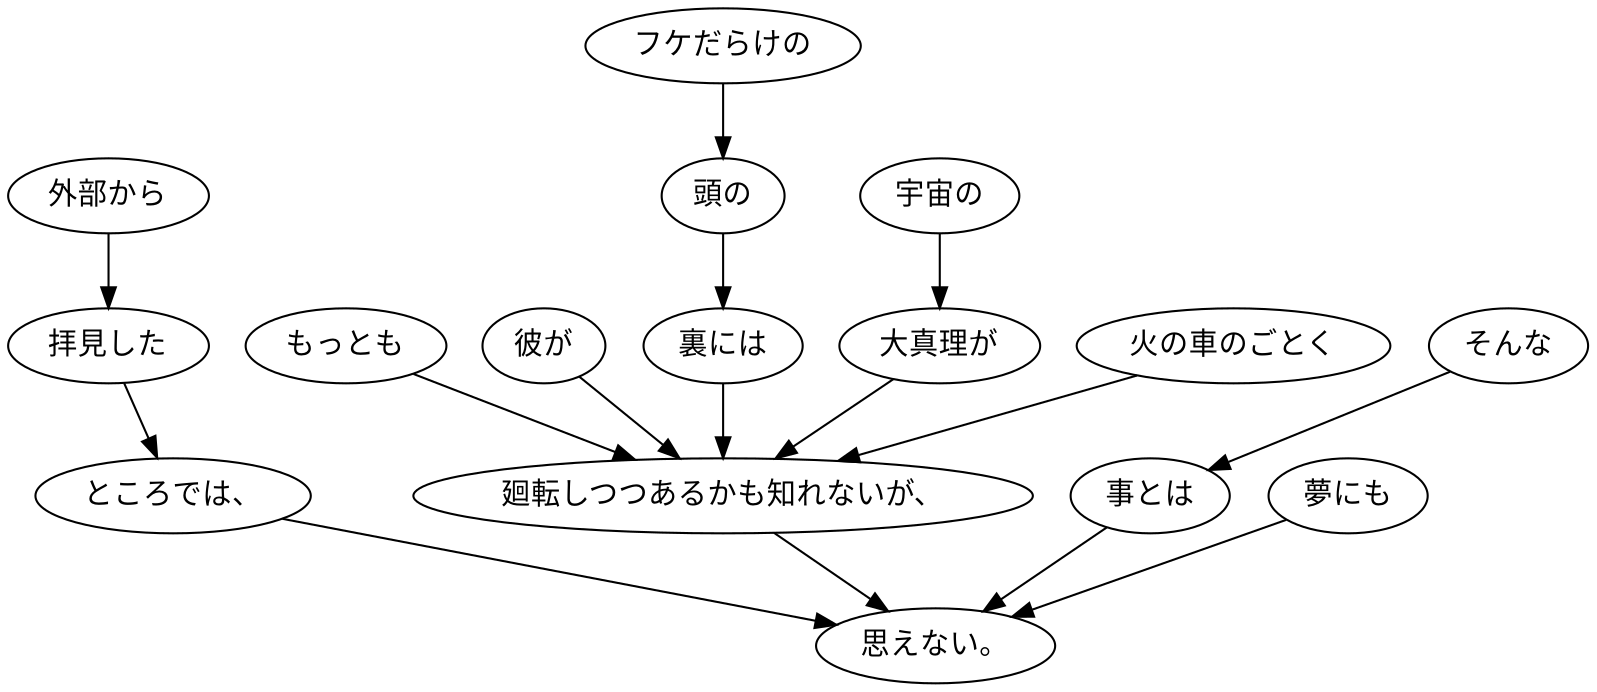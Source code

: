 digraph graph2209 {
	node0 [label="もっとも"];
	node1 [label="彼が"];
	node2 [label="フケだらけの"];
	node3 [label="頭の"];
	node4 [label="裏には"];
	node5 [label="宇宙の"];
	node6 [label="大真理が"];
	node7 [label="火の車のごとく"];
	node8 [label="廻転しつつあるかも知れないが、"];
	node9 [label="外部から"];
	node10 [label="拝見した"];
	node11 [label="ところでは、"];
	node12 [label="そんな"];
	node13 [label="事とは"];
	node14 [label="夢にも"];
	node15 [label="思えない。"];
	node0 -> node8;
	node1 -> node8;
	node2 -> node3;
	node3 -> node4;
	node4 -> node8;
	node5 -> node6;
	node6 -> node8;
	node7 -> node8;
	node8 -> node15;
	node9 -> node10;
	node10 -> node11;
	node11 -> node15;
	node12 -> node13;
	node13 -> node15;
	node14 -> node15;
}
